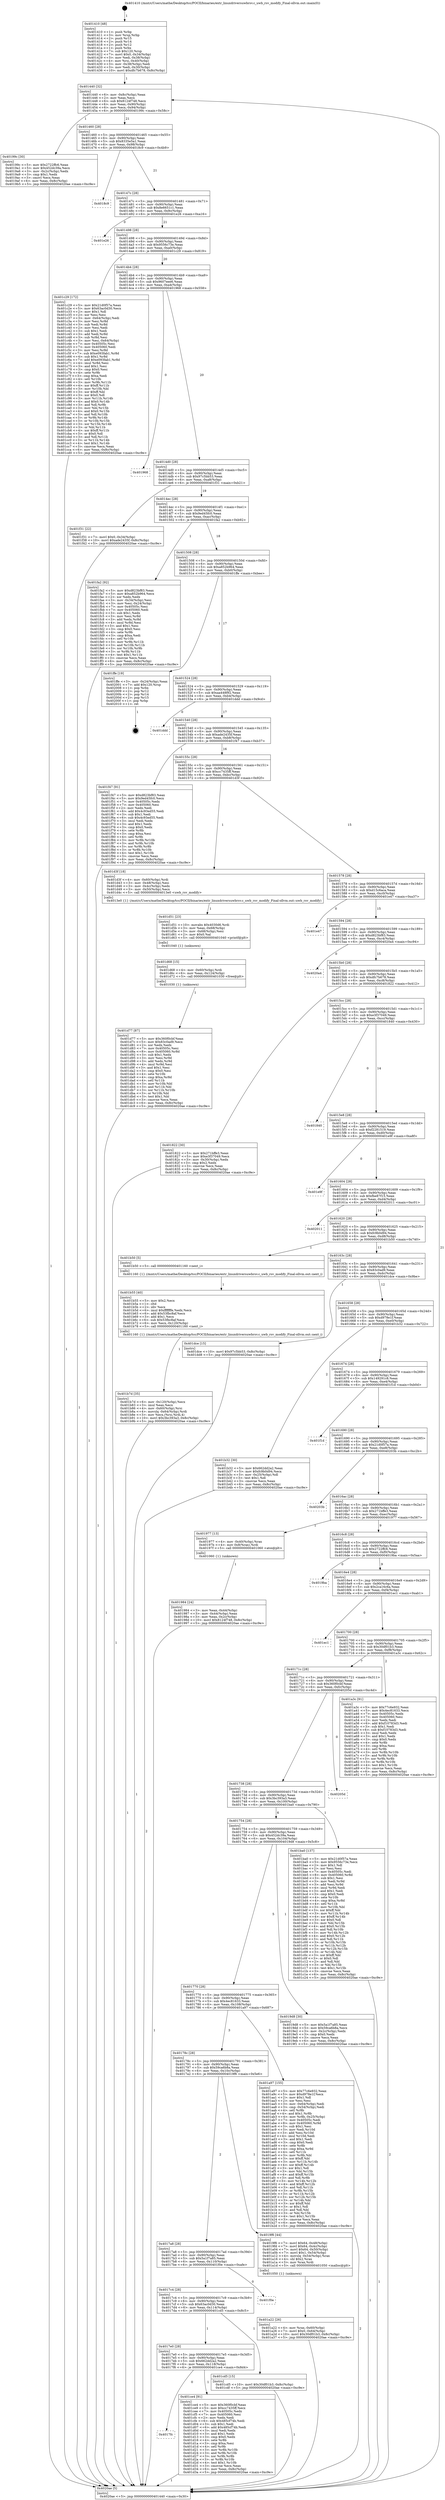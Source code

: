 digraph "0x401410" {
  label = "0x401410 (/mnt/c/Users/mathe/Desktop/tcc/POCII/binaries/extr_linuxdriversuwbrsv.c_uwb_rsv_modify_Final-ollvm.out::main(0))"
  labelloc = "t"
  node[shape=record]

  Entry [label="",width=0.3,height=0.3,shape=circle,fillcolor=black,style=filled]
  "0x401440" [label="{
     0x401440 [32]\l
     | [instrs]\l
     &nbsp;&nbsp;0x401440 \<+6\>: mov -0x8c(%rbp),%eax\l
     &nbsp;&nbsp;0x401446 \<+2\>: mov %eax,%ecx\l
     &nbsp;&nbsp;0x401448 \<+6\>: sub $0x8124f748,%ecx\l
     &nbsp;&nbsp;0x40144e \<+6\>: mov %eax,-0x90(%rbp)\l
     &nbsp;&nbsp;0x401454 \<+6\>: mov %ecx,-0x94(%rbp)\l
     &nbsp;&nbsp;0x40145a \<+6\>: je 000000000040199c \<main+0x58c\>\l
  }"]
  "0x40199c" [label="{
     0x40199c [30]\l
     | [instrs]\l
     &nbsp;&nbsp;0x40199c \<+5\>: mov $0x2722ffc6,%eax\l
     &nbsp;&nbsp;0x4019a1 \<+5\>: mov $0x452dc39a,%ecx\l
     &nbsp;&nbsp;0x4019a6 \<+3\>: mov -0x2c(%rbp),%edx\l
     &nbsp;&nbsp;0x4019a9 \<+3\>: cmp $0x1,%edx\l
     &nbsp;&nbsp;0x4019ac \<+3\>: cmovl %ecx,%eax\l
     &nbsp;&nbsp;0x4019af \<+6\>: mov %eax,-0x8c(%rbp)\l
     &nbsp;&nbsp;0x4019b5 \<+5\>: jmp 00000000004020ae \<main+0xc9e\>\l
  }"]
  "0x401460" [label="{
     0x401460 [28]\l
     | [instrs]\l
     &nbsp;&nbsp;0x401460 \<+5\>: jmp 0000000000401465 \<main+0x55\>\l
     &nbsp;&nbsp;0x401465 \<+6\>: mov -0x90(%rbp),%eax\l
     &nbsp;&nbsp;0x40146b \<+5\>: sub $0x8335e5a1,%eax\l
     &nbsp;&nbsp;0x401470 \<+6\>: mov %eax,-0x98(%rbp)\l
     &nbsp;&nbsp;0x401476 \<+6\>: je 00000000004018c9 \<main+0x4b9\>\l
  }"]
  Exit [label="",width=0.3,height=0.3,shape=circle,fillcolor=black,style=filled,peripheries=2]
  "0x4018c9" [label="{
     0x4018c9\l
  }", style=dashed]
  "0x40147c" [label="{
     0x40147c [28]\l
     | [instrs]\l
     &nbsp;&nbsp;0x40147c \<+5\>: jmp 0000000000401481 \<main+0x71\>\l
     &nbsp;&nbsp;0x401481 \<+6\>: mov -0x90(%rbp),%eax\l
     &nbsp;&nbsp;0x401487 \<+5\>: sub $0x8e6651c1,%eax\l
     &nbsp;&nbsp;0x40148c \<+6\>: mov %eax,-0x9c(%rbp)\l
     &nbsp;&nbsp;0x401492 \<+6\>: je 0000000000401e26 \<main+0xa16\>\l
  }"]
  "0x401d77" [label="{
     0x401d77 [87]\l
     | [instrs]\l
     &nbsp;&nbsp;0x401d77 \<+5\>: mov $0x360f0cbf,%eax\l
     &nbsp;&nbsp;0x401d7c \<+5\>: mov $0x83c0ad9,%ecx\l
     &nbsp;&nbsp;0x401d81 \<+2\>: xor %edx,%edx\l
     &nbsp;&nbsp;0x401d83 \<+7\>: mov 0x40505c,%esi\l
     &nbsp;&nbsp;0x401d8a \<+8\>: mov 0x405060,%r8d\l
     &nbsp;&nbsp;0x401d92 \<+3\>: sub $0x1,%edx\l
     &nbsp;&nbsp;0x401d95 \<+3\>: mov %esi,%r9d\l
     &nbsp;&nbsp;0x401d98 \<+3\>: add %edx,%r9d\l
     &nbsp;&nbsp;0x401d9b \<+4\>: imul %r9d,%esi\l
     &nbsp;&nbsp;0x401d9f \<+3\>: and $0x1,%esi\l
     &nbsp;&nbsp;0x401da2 \<+3\>: cmp $0x0,%esi\l
     &nbsp;&nbsp;0x401da5 \<+4\>: sete %r10b\l
     &nbsp;&nbsp;0x401da9 \<+4\>: cmp $0xa,%r8d\l
     &nbsp;&nbsp;0x401dad \<+4\>: setl %r11b\l
     &nbsp;&nbsp;0x401db1 \<+3\>: mov %r10b,%bl\l
     &nbsp;&nbsp;0x401db4 \<+3\>: and %r11b,%bl\l
     &nbsp;&nbsp;0x401db7 \<+3\>: xor %r11b,%r10b\l
     &nbsp;&nbsp;0x401dba \<+3\>: or %r10b,%bl\l
     &nbsp;&nbsp;0x401dbd \<+3\>: test $0x1,%bl\l
     &nbsp;&nbsp;0x401dc0 \<+3\>: cmovne %ecx,%eax\l
     &nbsp;&nbsp;0x401dc3 \<+6\>: mov %eax,-0x8c(%rbp)\l
     &nbsp;&nbsp;0x401dc9 \<+5\>: jmp 00000000004020ae \<main+0xc9e\>\l
  }"]
  "0x401e26" [label="{
     0x401e26\l
  }", style=dashed]
  "0x401498" [label="{
     0x401498 [28]\l
     | [instrs]\l
     &nbsp;&nbsp;0x401498 \<+5\>: jmp 000000000040149d \<main+0x8d\>\l
     &nbsp;&nbsp;0x40149d \<+6\>: mov -0x90(%rbp),%eax\l
     &nbsp;&nbsp;0x4014a3 \<+5\>: sub $0x9556c73e,%eax\l
     &nbsp;&nbsp;0x4014a8 \<+6\>: mov %eax,-0xa0(%rbp)\l
     &nbsp;&nbsp;0x4014ae \<+6\>: je 0000000000401c29 \<main+0x819\>\l
  }"]
  "0x401d68" [label="{
     0x401d68 [15]\l
     | [instrs]\l
     &nbsp;&nbsp;0x401d68 \<+4\>: mov -0x60(%rbp),%rdi\l
     &nbsp;&nbsp;0x401d6c \<+6\>: mov %eax,-0x124(%rbp)\l
     &nbsp;&nbsp;0x401d72 \<+5\>: call 0000000000401030 \<free@plt\>\l
     | [calls]\l
     &nbsp;&nbsp;0x401030 \{1\} (unknown)\l
  }"]
  "0x401c29" [label="{
     0x401c29 [172]\l
     | [instrs]\l
     &nbsp;&nbsp;0x401c29 \<+5\>: mov $0x21d0f57a,%eax\l
     &nbsp;&nbsp;0x401c2e \<+5\>: mov $0x63ac0d30,%ecx\l
     &nbsp;&nbsp;0x401c33 \<+2\>: mov $0x1,%dl\l
     &nbsp;&nbsp;0x401c35 \<+2\>: xor %esi,%esi\l
     &nbsp;&nbsp;0x401c37 \<+3\>: mov -0x64(%rbp),%edi\l
     &nbsp;&nbsp;0x401c3a \<+3\>: mov %esi,%r8d\l
     &nbsp;&nbsp;0x401c3d \<+3\>: sub %edi,%r8d\l
     &nbsp;&nbsp;0x401c40 \<+2\>: mov %esi,%edi\l
     &nbsp;&nbsp;0x401c42 \<+3\>: sub $0x1,%edi\l
     &nbsp;&nbsp;0x401c45 \<+3\>: add %edi,%r8d\l
     &nbsp;&nbsp;0x401c48 \<+3\>: sub %r8d,%esi\l
     &nbsp;&nbsp;0x401c4b \<+3\>: mov %esi,-0x64(%rbp)\l
     &nbsp;&nbsp;0x401c4e \<+7\>: mov 0x40505c,%esi\l
     &nbsp;&nbsp;0x401c55 \<+7\>: mov 0x405060,%edi\l
     &nbsp;&nbsp;0x401c5c \<+3\>: mov %esi,%r8d\l
     &nbsp;&nbsp;0x401c5f \<+7\>: sub $0xe093fab1,%r8d\l
     &nbsp;&nbsp;0x401c66 \<+4\>: sub $0x1,%r8d\l
     &nbsp;&nbsp;0x401c6a \<+7\>: add $0xe093fab1,%r8d\l
     &nbsp;&nbsp;0x401c71 \<+4\>: imul %r8d,%esi\l
     &nbsp;&nbsp;0x401c75 \<+3\>: and $0x1,%esi\l
     &nbsp;&nbsp;0x401c78 \<+3\>: cmp $0x0,%esi\l
     &nbsp;&nbsp;0x401c7b \<+4\>: sete %r9b\l
     &nbsp;&nbsp;0x401c7f \<+3\>: cmp $0xa,%edi\l
     &nbsp;&nbsp;0x401c82 \<+4\>: setl %r10b\l
     &nbsp;&nbsp;0x401c86 \<+3\>: mov %r9b,%r11b\l
     &nbsp;&nbsp;0x401c89 \<+4\>: xor $0xff,%r11b\l
     &nbsp;&nbsp;0x401c8d \<+3\>: mov %r10b,%bl\l
     &nbsp;&nbsp;0x401c90 \<+3\>: xor $0xff,%bl\l
     &nbsp;&nbsp;0x401c93 \<+3\>: xor $0x0,%dl\l
     &nbsp;&nbsp;0x401c96 \<+3\>: mov %r11b,%r14b\l
     &nbsp;&nbsp;0x401c99 \<+4\>: and $0x0,%r14b\l
     &nbsp;&nbsp;0x401c9d \<+3\>: and %dl,%r9b\l
     &nbsp;&nbsp;0x401ca0 \<+3\>: mov %bl,%r15b\l
     &nbsp;&nbsp;0x401ca3 \<+4\>: and $0x0,%r15b\l
     &nbsp;&nbsp;0x401ca7 \<+3\>: and %dl,%r10b\l
     &nbsp;&nbsp;0x401caa \<+3\>: or %r9b,%r14b\l
     &nbsp;&nbsp;0x401cad \<+3\>: or %r10b,%r15b\l
     &nbsp;&nbsp;0x401cb0 \<+3\>: xor %r15b,%r14b\l
     &nbsp;&nbsp;0x401cb3 \<+3\>: or %bl,%r11b\l
     &nbsp;&nbsp;0x401cb6 \<+4\>: xor $0xff,%r11b\l
     &nbsp;&nbsp;0x401cba \<+3\>: or $0x0,%dl\l
     &nbsp;&nbsp;0x401cbd \<+3\>: and %dl,%r11b\l
     &nbsp;&nbsp;0x401cc0 \<+3\>: or %r11b,%r14b\l
     &nbsp;&nbsp;0x401cc3 \<+4\>: test $0x1,%r14b\l
     &nbsp;&nbsp;0x401cc7 \<+3\>: cmovne %ecx,%eax\l
     &nbsp;&nbsp;0x401cca \<+6\>: mov %eax,-0x8c(%rbp)\l
     &nbsp;&nbsp;0x401cd0 \<+5\>: jmp 00000000004020ae \<main+0xc9e\>\l
  }"]
  "0x4014b4" [label="{
     0x4014b4 [28]\l
     | [instrs]\l
     &nbsp;&nbsp;0x4014b4 \<+5\>: jmp 00000000004014b9 \<main+0xa9\>\l
     &nbsp;&nbsp;0x4014b9 \<+6\>: mov -0x90(%rbp),%eax\l
     &nbsp;&nbsp;0x4014bf \<+5\>: sub $0x9607eee6,%eax\l
     &nbsp;&nbsp;0x4014c4 \<+6\>: mov %eax,-0xa4(%rbp)\l
     &nbsp;&nbsp;0x4014ca \<+6\>: je 0000000000401968 \<main+0x558\>\l
  }"]
  "0x401d51" [label="{
     0x401d51 [23]\l
     | [instrs]\l
     &nbsp;&nbsp;0x401d51 \<+10\>: movabs $0x4030d6,%rdi\l
     &nbsp;&nbsp;0x401d5b \<+3\>: mov %eax,-0x68(%rbp)\l
     &nbsp;&nbsp;0x401d5e \<+3\>: mov -0x68(%rbp),%esi\l
     &nbsp;&nbsp;0x401d61 \<+2\>: mov $0x0,%al\l
     &nbsp;&nbsp;0x401d63 \<+5\>: call 0000000000401040 \<printf@plt\>\l
     | [calls]\l
     &nbsp;&nbsp;0x401040 \{1\} (unknown)\l
  }"]
  "0x401968" [label="{
     0x401968\l
  }", style=dashed]
  "0x4014d0" [label="{
     0x4014d0 [28]\l
     | [instrs]\l
     &nbsp;&nbsp;0x4014d0 \<+5\>: jmp 00000000004014d5 \<main+0xc5\>\l
     &nbsp;&nbsp;0x4014d5 \<+6\>: mov -0x90(%rbp),%eax\l
     &nbsp;&nbsp;0x4014db \<+5\>: sub $0x97c5bb53,%eax\l
     &nbsp;&nbsp;0x4014e0 \<+6\>: mov %eax,-0xa8(%rbp)\l
     &nbsp;&nbsp;0x4014e6 \<+6\>: je 0000000000401f31 \<main+0xb21\>\l
  }"]
  "0x4017fc" [label="{
     0x4017fc\l
  }", style=dashed]
  "0x401f31" [label="{
     0x401f31 [22]\l
     | [instrs]\l
     &nbsp;&nbsp;0x401f31 \<+7\>: movl $0x0,-0x34(%rbp)\l
     &nbsp;&nbsp;0x401f38 \<+10\>: movl $0xade2435f,-0x8c(%rbp)\l
     &nbsp;&nbsp;0x401f42 \<+5\>: jmp 00000000004020ae \<main+0xc9e\>\l
  }"]
  "0x4014ec" [label="{
     0x4014ec [28]\l
     | [instrs]\l
     &nbsp;&nbsp;0x4014ec \<+5\>: jmp 00000000004014f1 \<main+0xe1\>\l
     &nbsp;&nbsp;0x4014f1 \<+6\>: mov -0x90(%rbp),%eax\l
     &nbsp;&nbsp;0x4014f7 \<+5\>: sub $0x9ed45fc0,%eax\l
     &nbsp;&nbsp;0x4014fc \<+6\>: mov %eax,-0xac(%rbp)\l
     &nbsp;&nbsp;0x401502 \<+6\>: je 0000000000401fa2 \<main+0xb92\>\l
  }"]
  "0x401ce4" [label="{
     0x401ce4 [91]\l
     | [instrs]\l
     &nbsp;&nbsp;0x401ce4 \<+5\>: mov $0x360f0cbf,%eax\l
     &nbsp;&nbsp;0x401ce9 \<+5\>: mov $0xcc7435ff,%ecx\l
     &nbsp;&nbsp;0x401cee \<+7\>: mov 0x40505c,%edx\l
     &nbsp;&nbsp;0x401cf5 \<+7\>: mov 0x405060,%esi\l
     &nbsp;&nbsp;0x401cfc \<+2\>: mov %edx,%edi\l
     &nbsp;&nbsp;0x401cfe \<+6\>: sub $0x485cf74b,%edi\l
     &nbsp;&nbsp;0x401d04 \<+3\>: sub $0x1,%edi\l
     &nbsp;&nbsp;0x401d07 \<+6\>: add $0x485cf74b,%edi\l
     &nbsp;&nbsp;0x401d0d \<+3\>: imul %edi,%edx\l
     &nbsp;&nbsp;0x401d10 \<+3\>: and $0x1,%edx\l
     &nbsp;&nbsp;0x401d13 \<+3\>: cmp $0x0,%edx\l
     &nbsp;&nbsp;0x401d16 \<+4\>: sete %r8b\l
     &nbsp;&nbsp;0x401d1a \<+3\>: cmp $0xa,%esi\l
     &nbsp;&nbsp;0x401d1d \<+4\>: setl %r9b\l
     &nbsp;&nbsp;0x401d21 \<+3\>: mov %r8b,%r10b\l
     &nbsp;&nbsp;0x401d24 \<+3\>: and %r9b,%r10b\l
     &nbsp;&nbsp;0x401d27 \<+3\>: xor %r9b,%r8b\l
     &nbsp;&nbsp;0x401d2a \<+3\>: or %r8b,%r10b\l
     &nbsp;&nbsp;0x401d2d \<+4\>: test $0x1,%r10b\l
     &nbsp;&nbsp;0x401d31 \<+3\>: cmovne %ecx,%eax\l
     &nbsp;&nbsp;0x401d34 \<+6\>: mov %eax,-0x8c(%rbp)\l
     &nbsp;&nbsp;0x401d3a \<+5\>: jmp 00000000004020ae \<main+0xc9e\>\l
  }"]
  "0x401fa2" [label="{
     0x401fa2 [92]\l
     | [instrs]\l
     &nbsp;&nbsp;0x401fa2 \<+5\>: mov $0xd823bf83,%eax\l
     &nbsp;&nbsp;0x401fa7 \<+5\>: mov $0xa852b964,%ecx\l
     &nbsp;&nbsp;0x401fac \<+2\>: xor %edx,%edx\l
     &nbsp;&nbsp;0x401fae \<+3\>: mov -0x34(%rbp),%esi\l
     &nbsp;&nbsp;0x401fb1 \<+3\>: mov %esi,-0x24(%rbp)\l
     &nbsp;&nbsp;0x401fb4 \<+7\>: mov 0x40505c,%esi\l
     &nbsp;&nbsp;0x401fbb \<+7\>: mov 0x405060,%edi\l
     &nbsp;&nbsp;0x401fc2 \<+3\>: sub $0x1,%edx\l
     &nbsp;&nbsp;0x401fc5 \<+3\>: mov %esi,%r8d\l
     &nbsp;&nbsp;0x401fc8 \<+3\>: add %edx,%r8d\l
     &nbsp;&nbsp;0x401fcb \<+4\>: imul %r8d,%esi\l
     &nbsp;&nbsp;0x401fcf \<+3\>: and $0x1,%esi\l
     &nbsp;&nbsp;0x401fd2 \<+3\>: cmp $0x0,%esi\l
     &nbsp;&nbsp;0x401fd5 \<+4\>: sete %r9b\l
     &nbsp;&nbsp;0x401fd9 \<+3\>: cmp $0xa,%edi\l
     &nbsp;&nbsp;0x401fdc \<+4\>: setl %r10b\l
     &nbsp;&nbsp;0x401fe0 \<+3\>: mov %r9b,%r11b\l
     &nbsp;&nbsp;0x401fe3 \<+3\>: and %r10b,%r11b\l
     &nbsp;&nbsp;0x401fe6 \<+3\>: xor %r10b,%r9b\l
     &nbsp;&nbsp;0x401fe9 \<+3\>: or %r9b,%r11b\l
     &nbsp;&nbsp;0x401fec \<+4\>: test $0x1,%r11b\l
     &nbsp;&nbsp;0x401ff0 \<+3\>: cmovne %ecx,%eax\l
     &nbsp;&nbsp;0x401ff3 \<+6\>: mov %eax,-0x8c(%rbp)\l
     &nbsp;&nbsp;0x401ff9 \<+5\>: jmp 00000000004020ae \<main+0xc9e\>\l
  }"]
  "0x401508" [label="{
     0x401508 [28]\l
     | [instrs]\l
     &nbsp;&nbsp;0x401508 \<+5\>: jmp 000000000040150d \<main+0xfd\>\l
     &nbsp;&nbsp;0x40150d \<+6\>: mov -0x90(%rbp),%eax\l
     &nbsp;&nbsp;0x401513 \<+5\>: sub $0xa852b964,%eax\l
     &nbsp;&nbsp;0x401518 \<+6\>: mov %eax,-0xb0(%rbp)\l
     &nbsp;&nbsp;0x40151e \<+6\>: je 0000000000401ffe \<main+0xbee\>\l
  }"]
  "0x4017e0" [label="{
     0x4017e0 [28]\l
     | [instrs]\l
     &nbsp;&nbsp;0x4017e0 \<+5\>: jmp 00000000004017e5 \<main+0x3d5\>\l
     &nbsp;&nbsp;0x4017e5 \<+6\>: mov -0x90(%rbp),%eax\l
     &nbsp;&nbsp;0x4017eb \<+5\>: sub $0x662dd2a2,%eax\l
     &nbsp;&nbsp;0x4017f0 \<+6\>: mov %eax,-0x118(%rbp)\l
     &nbsp;&nbsp;0x4017f6 \<+6\>: je 0000000000401ce4 \<main+0x8d4\>\l
  }"]
  "0x401ffe" [label="{
     0x401ffe [19]\l
     | [instrs]\l
     &nbsp;&nbsp;0x401ffe \<+3\>: mov -0x24(%rbp),%eax\l
     &nbsp;&nbsp;0x402001 \<+7\>: add $0x120,%rsp\l
     &nbsp;&nbsp;0x402008 \<+1\>: pop %rbx\l
     &nbsp;&nbsp;0x402009 \<+2\>: pop %r12\l
     &nbsp;&nbsp;0x40200b \<+2\>: pop %r14\l
     &nbsp;&nbsp;0x40200d \<+2\>: pop %r15\l
     &nbsp;&nbsp;0x40200f \<+1\>: pop %rbp\l
     &nbsp;&nbsp;0x402010 \<+1\>: ret\l
  }"]
  "0x401524" [label="{
     0x401524 [28]\l
     | [instrs]\l
     &nbsp;&nbsp;0x401524 \<+5\>: jmp 0000000000401529 \<main+0x119\>\l
     &nbsp;&nbsp;0x401529 \<+6\>: mov -0x90(%rbp),%eax\l
     &nbsp;&nbsp;0x40152f \<+5\>: sub $0xaa448f92,%eax\l
     &nbsp;&nbsp;0x401534 \<+6\>: mov %eax,-0xb4(%rbp)\l
     &nbsp;&nbsp;0x40153a \<+6\>: je 0000000000401ddd \<main+0x9cd\>\l
  }"]
  "0x401cd5" [label="{
     0x401cd5 [15]\l
     | [instrs]\l
     &nbsp;&nbsp;0x401cd5 \<+10\>: movl $0x30df01b3,-0x8c(%rbp)\l
     &nbsp;&nbsp;0x401cdf \<+5\>: jmp 00000000004020ae \<main+0xc9e\>\l
  }"]
  "0x401ddd" [label="{
     0x401ddd\l
  }", style=dashed]
  "0x401540" [label="{
     0x401540 [28]\l
     | [instrs]\l
     &nbsp;&nbsp;0x401540 \<+5\>: jmp 0000000000401545 \<main+0x135\>\l
     &nbsp;&nbsp;0x401545 \<+6\>: mov -0x90(%rbp),%eax\l
     &nbsp;&nbsp;0x40154b \<+5\>: sub $0xade2435f,%eax\l
     &nbsp;&nbsp;0x401550 \<+6\>: mov %eax,-0xb8(%rbp)\l
     &nbsp;&nbsp;0x401556 \<+6\>: je 0000000000401f47 \<main+0xb37\>\l
  }"]
  "0x4017c4" [label="{
     0x4017c4 [28]\l
     | [instrs]\l
     &nbsp;&nbsp;0x4017c4 \<+5\>: jmp 00000000004017c9 \<main+0x3b9\>\l
     &nbsp;&nbsp;0x4017c9 \<+6\>: mov -0x90(%rbp),%eax\l
     &nbsp;&nbsp;0x4017cf \<+5\>: sub $0x63ac0d30,%eax\l
     &nbsp;&nbsp;0x4017d4 \<+6\>: mov %eax,-0x114(%rbp)\l
     &nbsp;&nbsp;0x4017da \<+6\>: je 0000000000401cd5 \<main+0x8c5\>\l
  }"]
  "0x401f47" [label="{
     0x401f47 [91]\l
     | [instrs]\l
     &nbsp;&nbsp;0x401f47 \<+5\>: mov $0xd823bf83,%eax\l
     &nbsp;&nbsp;0x401f4c \<+5\>: mov $0x9ed45fc0,%ecx\l
     &nbsp;&nbsp;0x401f51 \<+7\>: mov 0x40505c,%edx\l
     &nbsp;&nbsp;0x401f58 \<+7\>: mov 0x405060,%esi\l
     &nbsp;&nbsp;0x401f5f \<+2\>: mov %edx,%edi\l
     &nbsp;&nbsp;0x401f61 \<+6\>: add $0x4c93ed55,%edi\l
     &nbsp;&nbsp;0x401f67 \<+3\>: sub $0x1,%edi\l
     &nbsp;&nbsp;0x401f6a \<+6\>: sub $0x4c93ed55,%edi\l
     &nbsp;&nbsp;0x401f70 \<+3\>: imul %edi,%edx\l
     &nbsp;&nbsp;0x401f73 \<+3\>: and $0x1,%edx\l
     &nbsp;&nbsp;0x401f76 \<+3\>: cmp $0x0,%edx\l
     &nbsp;&nbsp;0x401f79 \<+4\>: sete %r8b\l
     &nbsp;&nbsp;0x401f7d \<+3\>: cmp $0xa,%esi\l
     &nbsp;&nbsp;0x401f80 \<+4\>: setl %r9b\l
     &nbsp;&nbsp;0x401f84 \<+3\>: mov %r8b,%r10b\l
     &nbsp;&nbsp;0x401f87 \<+3\>: and %r9b,%r10b\l
     &nbsp;&nbsp;0x401f8a \<+3\>: xor %r9b,%r8b\l
     &nbsp;&nbsp;0x401f8d \<+3\>: or %r8b,%r10b\l
     &nbsp;&nbsp;0x401f90 \<+4\>: test $0x1,%r10b\l
     &nbsp;&nbsp;0x401f94 \<+3\>: cmovne %ecx,%eax\l
     &nbsp;&nbsp;0x401f97 \<+6\>: mov %eax,-0x8c(%rbp)\l
     &nbsp;&nbsp;0x401f9d \<+5\>: jmp 00000000004020ae \<main+0xc9e\>\l
  }"]
  "0x40155c" [label="{
     0x40155c [28]\l
     | [instrs]\l
     &nbsp;&nbsp;0x40155c \<+5\>: jmp 0000000000401561 \<main+0x151\>\l
     &nbsp;&nbsp;0x401561 \<+6\>: mov -0x90(%rbp),%eax\l
     &nbsp;&nbsp;0x401567 \<+5\>: sub $0xcc7435ff,%eax\l
     &nbsp;&nbsp;0x40156c \<+6\>: mov %eax,-0xbc(%rbp)\l
     &nbsp;&nbsp;0x401572 \<+6\>: je 0000000000401d3f \<main+0x92f\>\l
  }"]
  "0x401f0e" [label="{
     0x401f0e\l
  }", style=dashed]
  "0x401d3f" [label="{
     0x401d3f [18]\l
     | [instrs]\l
     &nbsp;&nbsp;0x401d3f \<+4\>: mov -0x60(%rbp),%rdi\l
     &nbsp;&nbsp;0x401d43 \<+3\>: mov -0x48(%rbp),%esi\l
     &nbsp;&nbsp;0x401d46 \<+3\>: mov -0x4c(%rbp),%edx\l
     &nbsp;&nbsp;0x401d49 \<+3\>: mov -0x50(%rbp),%ecx\l
     &nbsp;&nbsp;0x401d4c \<+5\>: call 00000000004013e0 \<uwb_rsv_modify\>\l
     | [calls]\l
     &nbsp;&nbsp;0x4013e0 \{1\} (/mnt/c/Users/mathe/Desktop/tcc/POCII/binaries/extr_linuxdriversuwbrsv.c_uwb_rsv_modify_Final-ollvm.out::uwb_rsv_modify)\l
  }"]
  "0x401578" [label="{
     0x401578 [28]\l
     | [instrs]\l
     &nbsp;&nbsp;0x401578 \<+5\>: jmp 000000000040157d \<main+0x16d\>\l
     &nbsp;&nbsp;0x40157d \<+6\>: mov -0x90(%rbp),%eax\l
     &nbsp;&nbsp;0x401583 \<+5\>: sub $0xd15c6aca,%eax\l
     &nbsp;&nbsp;0x401588 \<+6\>: mov %eax,-0xc0(%rbp)\l
     &nbsp;&nbsp;0x40158e \<+6\>: je 0000000000401e47 \<main+0xa37\>\l
  }"]
  "0x401b7d" [label="{
     0x401b7d [35]\l
     | [instrs]\l
     &nbsp;&nbsp;0x401b7d \<+6\>: mov -0x120(%rbp),%ecx\l
     &nbsp;&nbsp;0x401b83 \<+3\>: imul %eax,%ecx\l
     &nbsp;&nbsp;0x401b86 \<+4\>: mov -0x60(%rbp),%rsi\l
     &nbsp;&nbsp;0x401b8a \<+4\>: movslq -0x64(%rbp),%rdi\l
     &nbsp;&nbsp;0x401b8e \<+3\>: mov %ecx,(%rsi,%rdi,4)\l
     &nbsp;&nbsp;0x401b91 \<+10\>: movl $0x3bc393a3,-0x8c(%rbp)\l
     &nbsp;&nbsp;0x401b9b \<+5\>: jmp 00000000004020ae \<main+0xc9e\>\l
  }"]
  "0x401e47" [label="{
     0x401e47\l
  }", style=dashed]
  "0x401594" [label="{
     0x401594 [28]\l
     | [instrs]\l
     &nbsp;&nbsp;0x401594 \<+5\>: jmp 0000000000401599 \<main+0x189\>\l
     &nbsp;&nbsp;0x401599 \<+6\>: mov -0x90(%rbp),%eax\l
     &nbsp;&nbsp;0x40159f \<+5\>: sub $0xd823bf83,%eax\l
     &nbsp;&nbsp;0x4015a4 \<+6\>: mov %eax,-0xc4(%rbp)\l
     &nbsp;&nbsp;0x4015aa \<+6\>: je 00000000004020a4 \<main+0xc94\>\l
  }"]
  "0x401b55" [label="{
     0x401b55 [40]\l
     | [instrs]\l
     &nbsp;&nbsp;0x401b55 \<+5\>: mov $0x2,%ecx\l
     &nbsp;&nbsp;0x401b5a \<+1\>: cltd\l
     &nbsp;&nbsp;0x401b5b \<+2\>: idiv %ecx\l
     &nbsp;&nbsp;0x401b5d \<+6\>: imul $0xfffffffe,%edx,%ecx\l
     &nbsp;&nbsp;0x401b63 \<+6\>: add $0x53fbc8af,%ecx\l
     &nbsp;&nbsp;0x401b69 \<+3\>: add $0x1,%ecx\l
     &nbsp;&nbsp;0x401b6c \<+6\>: sub $0x53fbc8af,%ecx\l
     &nbsp;&nbsp;0x401b72 \<+6\>: mov %ecx,-0x120(%rbp)\l
     &nbsp;&nbsp;0x401b78 \<+5\>: call 0000000000401160 \<next_i\>\l
     | [calls]\l
     &nbsp;&nbsp;0x401160 \{1\} (/mnt/c/Users/mathe/Desktop/tcc/POCII/binaries/extr_linuxdriversuwbrsv.c_uwb_rsv_modify_Final-ollvm.out::next_i)\l
  }"]
  "0x4020a4" [label="{
     0x4020a4\l
  }", style=dashed]
  "0x4015b0" [label="{
     0x4015b0 [28]\l
     | [instrs]\l
     &nbsp;&nbsp;0x4015b0 \<+5\>: jmp 00000000004015b5 \<main+0x1a5\>\l
     &nbsp;&nbsp;0x4015b5 \<+6\>: mov -0x90(%rbp),%eax\l
     &nbsp;&nbsp;0x4015bb \<+5\>: sub $0xdfc7b678,%eax\l
     &nbsp;&nbsp;0x4015c0 \<+6\>: mov %eax,-0xc8(%rbp)\l
     &nbsp;&nbsp;0x4015c6 \<+6\>: je 0000000000401822 \<main+0x412\>\l
  }"]
  "0x401a22" [label="{
     0x401a22 [26]\l
     | [instrs]\l
     &nbsp;&nbsp;0x401a22 \<+4\>: mov %rax,-0x60(%rbp)\l
     &nbsp;&nbsp;0x401a26 \<+7\>: movl $0x0,-0x64(%rbp)\l
     &nbsp;&nbsp;0x401a2d \<+10\>: movl $0x30df01b3,-0x8c(%rbp)\l
     &nbsp;&nbsp;0x401a37 \<+5\>: jmp 00000000004020ae \<main+0xc9e\>\l
  }"]
  "0x401822" [label="{
     0x401822 [30]\l
     | [instrs]\l
     &nbsp;&nbsp;0x401822 \<+5\>: mov $0x271bffe3,%eax\l
     &nbsp;&nbsp;0x401827 \<+5\>: mov $0xe3f37049,%ecx\l
     &nbsp;&nbsp;0x40182c \<+3\>: mov -0x30(%rbp),%edx\l
     &nbsp;&nbsp;0x40182f \<+3\>: cmp $0x2,%edx\l
     &nbsp;&nbsp;0x401832 \<+3\>: cmovne %ecx,%eax\l
     &nbsp;&nbsp;0x401835 \<+6\>: mov %eax,-0x8c(%rbp)\l
     &nbsp;&nbsp;0x40183b \<+5\>: jmp 00000000004020ae \<main+0xc9e\>\l
  }"]
  "0x4015cc" [label="{
     0x4015cc [28]\l
     | [instrs]\l
     &nbsp;&nbsp;0x4015cc \<+5\>: jmp 00000000004015d1 \<main+0x1c1\>\l
     &nbsp;&nbsp;0x4015d1 \<+6\>: mov -0x90(%rbp),%eax\l
     &nbsp;&nbsp;0x4015d7 \<+5\>: sub $0xe3f37049,%eax\l
     &nbsp;&nbsp;0x4015dc \<+6\>: mov %eax,-0xcc(%rbp)\l
     &nbsp;&nbsp;0x4015e2 \<+6\>: je 0000000000401840 \<main+0x430\>\l
  }"]
  "0x4020ae" [label="{
     0x4020ae [5]\l
     | [instrs]\l
     &nbsp;&nbsp;0x4020ae \<+5\>: jmp 0000000000401440 \<main+0x30\>\l
  }"]
  "0x401410" [label="{
     0x401410 [48]\l
     | [instrs]\l
     &nbsp;&nbsp;0x401410 \<+1\>: push %rbp\l
     &nbsp;&nbsp;0x401411 \<+3\>: mov %rsp,%rbp\l
     &nbsp;&nbsp;0x401414 \<+2\>: push %r15\l
     &nbsp;&nbsp;0x401416 \<+2\>: push %r14\l
     &nbsp;&nbsp;0x401418 \<+2\>: push %r12\l
     &nbsp;&nbsp;0x40141a \<+1\>: push %rbx\l
     &nbsp;&nbsp;0x40141b \<+7\>: sub $0x120,%rsp\l
     &nbsp;&nbsp;0x401422 \<+7\>: movl $0x0,-0x34(%rbp)\l
     &nbsp;&nbsp;0x401429 \<+3\>: mov %edi,-0x38(%rbp)\l
     &nbsp;&nbsp;0x40142c \<+4\>: mov %rsi,-0x40(%rbp)\l
     &nbsp;&nbsp;0x401430 \<+3\>: mov -0x38(%rbp),%edi\l
     &nbsp;&nbsp;0x401433 \<+3\>: mov %edi,-0x30(%rbp)\l
     &nbsp;&nbsp;0x401436 \<+10\>: movl $0xdfc7b678,-0x8c(%rbp)\l
  }"]
  "0x4017a8" [label="{
     0x4017a8 [28]\l
     | [instrs]\l
     &nbsp;&nbsp;0x4017a8 \<+5\>: jmp 00000000004017ad \<main+0x39d\>\l
     &nbsp;&nbsp;0x4017ad \<+6\>: mov -0x90(%rbp),%eax\l
     &nbsp;&nbsp;0x4017b3 \<+5\>: sub $0x5a1f7a85,%eax\l
     &nbsp;&nbsp;0x4017b8 \<+6\>: mov %eax,-0x110(%rbp)\l
     &nbsp;&nbsp;0x4017be \<+6\>: je 0000000000401f0e \<main+0xafe\>\l
  }"]
  "0x401840" [label="{
     0x401840\l
  }", style=dashed]
  "0x4015e8" [label="{
     0x4015e8 [28]\l
     | [instrs]\l
     &nbsp;&nbsp;0x4015e8 \<+5\>: jmp 00000000004015ed \<main+0x1dd\>\l
     &nbsp;&nbsp;0x4015ed \<+6\>: mov -0x90(%rbp),%eax\l
     &nbsp;&nbsp;0x4015f3 \<+5\>: sub $0xf2281519,%eax\l
     &nbsp;&nbsp;0x4015f8 \<+6\>: mov %eax,-0xd0(%rbp)\l
     &nbsp;&nbsp;0x4015fe \<+6\>: je 0000000000401e9f \<main+0xa8f\>\l
  }"]
  "0x4019f6" [label="{
     0x4019f6 [44]\l
     | [instrs]\l
     &nbsp;&nbsp;0x4019f6 \<+7\>: movl $0x64,-0x48(%rbp)\l
     &nbsp;&nbsp;0x4019fd \<+7\>: movl $0x64,-0x4c(%rbp)\l
     &nbsp;&nbsp;0x401a04 \<+7\>: movl $0x64,-0x50(%rbp)\l
     &nbsp;&nbsp;0x401a0b \<+7\>: movl $0x1,-0x54(%rbp)\l
     &nbsp;&nbsp;0x401a12 \<+4\>: movslq -0x54(%rbp),%rax\l
     &nbsp;&nbsp;0x401a16 \<+4\>: shl $0x2,%rax\l
     &nbsp;&nbsp;0x401a1a \<+3\>: mov %rax,%rdi\l
     &nbsp;&nbsp;0x401a1d \<+5\>: call 0000000000401050 \<malloc@plt\>\l
     | [calls]\l
     &nbsp;&nbsp;0x401050 \{1\} (unknown)\l
  }"]
  "0x401e9f" [label="{
     0x401e9f\l
  }", style=dashed]
  "0x401604" [label="{
     0x401604 [28]\l
     | [instrs]\l
     &nbsp;&nbsp;0x401604 \<+5\>: jmp 0000000000401609 \<main+0x1f9\>\l
     &nbsp;&nbsp;0x401609 \<+6\>: mov -0x90(%rbp),%eax\l
     &nbsp;&nbsp;0x40160f \<+5\>: sub $0xfbe87f15,%eax\l
     &nbsp;&nbsp;0x401614 \<+6\>: mov %eax,-0xd4(%rbp)\l
     &nbsp;&nbsp;0x40161a \<+6\>: je 0000000000402011 \<main+0xc01\>\l
  }"]
  "0x40178c" [label="{
     0x40178c [28]\l
     | [instrs]\l
     &nbsp;&nbsp;0x40178c \<+5\>: jmp 0000000000401791 \<main+0x381\>\l
     &nbsp;&nbsp;0x401791 \<+6\>: mov -0x90(%rbp),%eax\l
     &nbsp;&nbsp;0x401797 \<+5\>: sub $0x59ca6b8a,%eax\l
     &nbsp;&nbsp;0x40179c \<+6\>: mov %eax,-0x10c(%rbp)\l
     &nbsp;&nbsp;0x4017a2 \<+6\>: je 00000000004019f6 \<main+0x5e6\>\l
  }"]
  "0x402011" [label="{
     0x402011\l
  }", style=dashed]
  "0x401620" [label="{
     0x401620 [28]\l
     | [instrs]\l
     &nbsp;&nbsp;0x401620 \<+5\>: jmp 0000000000401625 \<main+0x215\>\l
     &nbsp;&nbsp;0x401625 \<+6\>: mov -0x90(%rbp),%eax\l
     &nbsp;&nbsp;0x40162b \<+5\>: sub $0xfc9b0d94,%eax\l
     &nbsp;&nbsp;0x401630 \<+6\>: mov %eax,-0xd8(%rbp)\l
     &nbsp;&nbsp;0x401636 \<+6\>: je 0000000000401b50 \<main+0x740\>\l
  }"]
  "0x401a97" [label="{
     0x401a97 [155]\l
     | [instrs]\l
     &nbsp;&nbsp;0x401a97 \<+5\>: mov $0x77c6e932,%eax\l
     &nbsp;&nbsp;0x401a9c \<+5\>: mov $0xd978e1f,%ecx\l
     &nbsp;&nbsp;0x401aa1 \<+2\>: mov $0x1,%dl\l
     &nbsp;&nbsp;0x401aa3 \<+2\>: xor %esi,%esi\l
     &nbsp;&nbsp;0x401aa5 \<+3\>: mov -0x64(%rbp),%edi\l
     &nbsp;&nbsp;0x401aa8 \<+3\>: cmp -0x54(%rbp),%edi\l
     &nbsp;&nbsp;0x401aab \<+4\>: setl %r8b\l
     &nbsp;&nbsp;0x401aaf \<+4\>: and $0x1,%r8b\l
     &nbsp;&nbsp;0x401ab3 \<+4\>: mov %r8b,-0x25(%rbp)\l
     &nbsp;&nbsp;0x401ab7 \<+7\>: mov 0x40505c,%edi\l
     &nbsp;&nbsp;0x401abe \<+8\>: mov 0x405060,%r9d\l
     &nbsp;&nbsp;0x401ac6 \<+3\>: sub $0x1,%esi\l
     &nbsp;&nbsp;0x401ac9 \<+3\>: mov %edi,%r10d\l
     &nbsp;&nbsp;0x401acc \<+3\>: add %esi,%r10d\l
     &nbsp;&nbsp;0x401acf \<+4\>: imul %r10d,%edi\l
     &nbsp;&nbsp;0x401ad3 \<+3\>: and $0x1,%edi\l
     &nbsp;&nbsp;0x401ad6 \<+3\>: cmp $0x0,%edi\l
     &nbsp;&nbsp;0x401ad9 \<+4\>: sete %r8b\l
     &nbsp;&nbsp;0x401add \<+4\>: cmp $0xa,%r9d\l
     &nbsp;&nbsp;0x401ae1 \<+4\>: setl %r11b\l
     &nbsp;&nbsp;0x401ae5 \<+3\>: mov %r8b,%bl\l
     &nbsp;&nbsp;0x401ae8 \<+3\>: xor $0xff,%bl\l
     &nbsp;&nbsp;0x401aeb \<+3\>: mov %r11b,%r14b\l
     &nbsp;&nbsp;0x401aee \<+4\>: xor $0xff,%r14b\l
     &nbsp;&nbsp;0x401af2 \<+3\>: xor $0x1,%dl\l
     &nbsp;&nbsp;0x401af5 \<+3\>: mov %bl,%r15b\l
     &nbsp;&nbsp;0x401af8 \<+4\>: and $0xff,%r15b\l
     &nbsp;&nbsp;0x401afc \<+3\>: and %dl,%r8b\l
     &nbsp;&nbsp;0x401aff \<+3\>: mov %r14b,%r12b\l
     &nbsp;&nbsp;0x401b02 \<+4\>: and $0xff,%r12b\l
     &nbsp;&nbsp;0x401b06 \<+3\>: and %dl,%r11b\l
     &nbsp;&nbsp;0x401b09 \<+3\>: or %r8b,%r15b\l
     &nbsp;&nbsp;0x401b0c \<+3\>: or %r11b,%r12b\l
     &nbsp;&nbsp;0x401b0f \<+3\>: xor %r12b,%r15b\l
     &nbsp;&nbsp;0x401b12 \<+3\>: or %r14b,%bl\l
     &nbsp;&nbsp;0x401b15 \<+3\>: xor $0xff,%bl\l
     &nbsp;&nbsp;0x401b18 \<+3\>: or $0x1,%dl\l
     &nbsp;&nbsp;0x401b1b \<+2\>: and %dl,%bl\l
     &nbsp;&nbsp;0x401b1d \<+3\>: or %bl,%r15b\l
     &nbsp;&nbsp;0x401b20 \<+4\>: test $0x1,%r15b\l
     &nbsp;&nbsp;0x401b24 \<+3\>: cmovne %ecx,%eax\l
     &nbsp;&nbsp;0x401b27 \<+6\>: mov %eax,-0x8c(%rbp)\l
     &nbsp;&nbsp;0x401b2d \<+5\>: jmp 00000000004020ae \<main+0xc9e\>\l
  }"]
  "0x401b50" [label="{
     0x401b50 [5]\l
     | [instrs]\l
     &nbsp;&nbsp;0x401b50 \<+5\>: call 0000000000401160 \<next_i\>\l
     | [calls]\l
     &nbsp;&nbsp;0x401160 \{1\} (/mnt/c/Users/mathe/Desktop/tcc/POCII/binaries/extr_linuxdriversuwbrsv.c_uwb_rsv_modify_Final-ollvm.out::next_i)\l
  }"]
  "0x40163c" [label="{
     0x40163c [28]\l
     | [instrs]\l
     &nbsp;&nbsp;0x40163c \<+5\>: jmp 0000000000401641 \<main+0x231\>\l
     &nbsp;&nbsp;0x401641 \<+6\>: mov -0x90(%rbp),%eax\l
     &nbsp;&nbsp;0x401647 \<+5\>: sub $0x83c0ad9,%eax\l
     &nbsp;&nbsp;0x40164c \<+6\>: mov %eax,-0xdc(%rbp)\l
     &nbsp;&nbsp;0x401652 \<+6\>: je 0000000000401dce \<main+0x9be\>\l
  }"]
  "0x401770" [label="{
     0x401770 [28]\l
     | [instrs]\l
     &nbsp;&nbsp;0x401770 \<+5\>: jmp 0000000000401775 \<main+0x365\>\l
     &nbsp;&nbsp;0x401775 \<+6\>: mov -0x90(%rbp),%eax\l
     &nbsp;&nbsp;0x40177b \<+5\>: sub $0x4ec81633,%eax\l
     &nbsp;&nbsp;0x401780 \<+6\>: mov %eax,-0x108(%rbp)\l
     &nbsp;&nbsp;0x401786 \<+6\>: je 0000000000401a97 \<main+0x687\>\l
  }"]
  "0x401dce" [label="{
     0x401dce [15]\l
     | [instrs]\l
     &nbsp;&nbsp;0x401dce \<+10\>: movl $0x97c5bb53,-0x8c(%rbp)\l
     &nbsp;&nbsp;0x401dd8 \<+5\>: jmp 00000000004020ae \<main+0xc9e\>\l
  }"]
  "0x401658" [label="{
     0x401658 [28]\l
     | [instrs]\l
     &nbsp;&nbsp;0x401658 \<+5\>: jmp 000000000040165d \<main+0x24d\>\l
     &nbsp;&nbsp;0x40165d \<+6\>: mov -0x90(%rbp),%eax\l
     &nbsp;&nbsp;0x401663 \<+5\>: sub $0xd978e1f,%eax\l
     &nbsp;&nbsp;0x401668 \<+6\>: mov %eax,-0xe0(%rbp)\l
     &nbsp;&nbsp;0x40166e \<+6\>: je 0000000000401b32 \<main+0x722\>\l
  }"]
  "0x4019d8" [label="{
     0x4019d8 [30]\l
     | [instrs]\l
     &nbsp;&nbsp;0x4019d8 \<+5\>: mov $0x5a1f7a85,%eax\l
     &nbsp;&nbsp;0x4019dd \<+5\>: mov $0x59ca6b8a,%ecx\l
     &nbsp;&nbsp;0x4019e2 \<+3\>: mov -0x2c(%rbp),%edx\l
     &nbsp;&nbsp;0x4019e5 \<+3\>: cmp $0x0,%edx\l
     &nbsp;&nbsp;0x4019e8 \<+3\>: cmove %ecx,%eax\l
     &nbsp;&nbsp;0x4019eb \<+6\>: mov %eax,-0x8c(%rbp)\l
     &nbsp;&nbsp;0x4019f1 \<+5\>: jmp 00000000004020ae \<main+0xc9e\>\l
  }"]
  "0x401b32" [label="{
     0x401b32 [30]\l
     | [instrs]\l
     &nbsp;&nbsp;0x401b32 \<+5\>: mov $0x662dd2a2,%eax\l
     &nbsp;&nbsp;0x401b37 \<+5\>: mov $0xfc9b0d94,%ecx\l
     &nbsp;&nbsp;0x401b3c \<+3\>: mov -0x25(%rbp),%dl\l
     &nbsp;&nbsp;0x401b3f \<+3\>: test $0x1,%dl\l
     &nbsp;&nbsp;0x401b42 \<+3\>: cmovne %ecx,%eax\l
     &nbsp;&nbsp;0x401b45 \<+6\>: mov %eax,-0x8c(%rbp)\l
     &nbsp;&nbsp;0x401b4b \<+5\>: jmp 00000000004020ae \<main+0xc9e\>\l
  }"]
  "0x401674" [label="{
     0x401674 [28]\l
     | [instrs]\l
     &nbsp;&nbsp;0x401674 \<+5\>: jmp 0000000000401679 \<main+0x269\>\l
     &nbsp;&nbsp;0x401679 \<+6\>: mov -0x90(%rbp),%eax\l
     &nbsp;&nbsp;0x40167f \<+5\>: sub $0x149291c8,%eax\l
     &nbsp;&nbsp;0x401684 \<+6\>: mov %eax,-0xe4(%rbp)\l
     &nbsp;&nbsp;0x40168a \<+6\>: je 0000000000401f1d \<main+0xb0d\>\l
  }"]
  "0x401754" [label="{
     0x401754 [28]\l
     | [instrs]\l
     &nbsp;&nbsp;0x401754 \<+5\>: jmp 0000000000401759 \<main+0x349\>\l
     &nbsp;&nbsp;0x401759 \<+6\>: mov -0x90(%rbp),%eax\l
     &nbsp;&nbsp;0x40175f \<+5\>: sub $0x452dc39a,%eax\l
     &nbsp;&nbsp;0x401764 \<+6\>: mov %eax,-0x104(%rbp)\l
     &nbsp;&nbsp;0x40176a \<+6\>: je 00000000004019d8 \<main+0x5c8\>\l
  }"]
  "0x401f1d" [label="{
     0x401f1d\l
  }", style=dashed]
  "0x401690" [label="{
     0x401690 [28]\l
     | [instrs]\l
     &nbsp;&nbsp;0x401690 \<+5\>: jmp 0000000000401695 \<main+0x285\>\l
     &nbsp;&nbsp;0x401695 \<+6\>: mov -0x90(%rbp),%eax\l
     &nbsp;&nbsp;0x40169b \<+5\>: sub $0x21d0f57a,%eax\l
     &nbsp;&nbsp;0x4016a0 \<+6\>: mov %eax,-0xe8(%rbp)\l
     &nbsp;&nbsp;0x4016a6 \<+6\>: je 000000000040203b \<main+0xc2b\>\l
  }"]
  "0x401ba0" [label="{
     0x401ba0 [137]\l
     | [instrs]\l
     &nbsp;&nbsp;0x401ba0 \<+5\>: mov $0x21d0f57a,%eax\l
     &nbsp;&nbsp;0x401ba5 \<+5\>: mov $0x9556c73e,%ecx\l
     &nbsp;&nbsp;0x401baa \<+2\>: mov $0x1,%dl\l
     &nbsp;&nbsp;0x401bac \<+2\>: xor %esi,%esi\l
     &nbsp;&nbsp;0x401bae \<+7\>: mov 0x40505c,%edi\l
     &nbsp;&nbsp;0x401bb5 \<+8\>: mov 0x405060,%r8d\l
     &nbsp;&nbsp;0x401bbd \<+3\>: sub $0x1,%esi\l
     &nbsp;&nbsp;0x401bc0 \<+3\>: mov %edi,%r9d\l
     &nbsp;&nbsp;0x401bc3 \<+3\>: add %esi,%r9d\l
     &nbsp;&nbsp;0x401bc6 \<+4\>: imul %r9d,%edi\l
     &nbsp;&nbsp;0x401bca \<+3\>: and $0x1,%edi\l
     &nbsp;&nbsp;0x401bcd \<+3\>: cmp $0x0,%edi\l
     &nbsp;&nbsp;0x401bd0 \<+4\>: sete %r10b\l
     &nbsp;&nbsp;0x401bd4 \<+4\>: cmp $0xa,%r8d\l
     &nbsp;&nbsp;0x401bd8 \<+4\>: setl %r11b\l
     &nbsp;&nbsp;0x401bdc \<+3\>: mov %r10b,%bl\l
     &nbsp;&nbsp;0x401bdf \<+3\>: xor $0xff,%bl\l
     &nbsp;&nbsp;0x401be2 \<+3\>: mov %r11b,%r14b\l
     &nbsp;&nbsp;0x401be5 \<+4\>: xor $0xff,%r14b\l
     &nbsp;&nbsp;0x401be9 \<+3\>: xor $0x0,%dl\l
     &nbsp;&nbsp;0x401bec \<+3\>: mov %bl,%r15b\l
     &nbsp;&nbsp;0x401bef \<+4\>: and $0x0,%r15b\l
     &nbsp;&nbsp;0x401bf3 \<+3\>: and %dl,%r10b\l
     &nbsp;&nbsp;0x401bf6 \<+3\>: mov %r14b,%r12b\l
     &nbsp;&nbsp;0x401bf9 \<+4\>: and $0x0,%r12b\l
     &nbsp;&nbsp;0x401bfd \<+3\>: and %dl,%r11b\l
     &nbsp;&nbsp;0x401c00 \<+3\>: or %r10b,%r15b\l
     &nbsp;&nbsp;0x401c03 \<+3\>: or %r11b,%r12b\l
     &nbsp;&nbsp;0x401c06 \<+3\>: xor %r12b,%r15b\l
     &nbsp;&nbsp;0x401c09 \<+3\>: or %r14b,%bl\l
     &nbsp;&nbsp;0x401c0c \<+3\>: xor $0xff,%bl\l
     &nbsp;&nbsp;0x401c0f \<+3\>: or $0x0,%dl\l
     &nbsp;&nbsp;0x401c12 \<+2\>: and %dl,%bl\l
     &nbsp;&nbsp;0x401c14 \<+3\>: or %bl,%r15b\l
     &nbsp;&nbsp;0x401c17 \<+4\>: test $0x1,%r15b\l
     &nbsp;&nbsp;0x401c1b \<+3\>: cmovne %ecx,%eax\l
     &nbsp;&nbsp;0x401c1e \<+6\>: mov %eax,-0x8c(%rbp)\l
     &nbsp;&nbsp;0x401c24 \<+5\>: jmp 00000000004020ae \<main+0xc9e\>\l
  }"]
  "0x40203b" [label="{
     0x40203b\l
  }", style=dashed]
  "0x4016ac" [label="{
     0x4016ac [28]\l
     | [instrs]\l
     &nbsp;&nbsp;0x4016ac \<+5\>: jmp 00000000004016b1 \<main+0x2a1\>\l
     &nbsp;&nbsp;0x4016b1 \<+6\>: mov -0x90(%rbp),%eax\l
     &nbsp;&nbsp;0x4016b7 \<+5\>: sub $0x271bffe3,%eax\l
     &nbsp;&nbsp;0x4016bc \<+6\>: mov %eax,-0xec(%rbp)\l
     &nbsp;&nbsp;0x4016c2 \<+6\>: je 0000000000401977 \<main+0x567\>\l
  }"]
  "0x401738" [label="{
     0x401738 [28]\l
     | [instrs]\l
     &nbsp;&nbsp;0x401738 \<+5\>: jmp 000000000040173d \<main+0x32d\>\l
     &nbsp;&nbsp;0x40173d \<+6\>: mov -0x90(%rbp),%eax\l
     &nbsp;&nbsp;0x401743 \<+5\>: sub $0x3bc393a3,%eax\l
     &nbsp;&nbsp;0x401748 \<+6\>: mov %eax,-0x100(%rbp)\l
     &nbsp;&nbsp;0x40174e \<+6\>: je 0000000000401ba0 \<main+0x790\>\l
  }"]
  "0x401977" [label="{
     0x401977 [13]\l
     | [instrs]\l
     &nbsp;&nbsp;0x401977 \<+4\>: mov -0x40(%rbp),%rax\l
     &nbsp;&nbsp;0x40197b \<+4\>: mov 0x8(%rax),%rdi\l
     &nbsp;&nbsp;0x40197f \<+5\>: call 0000000000401060 \<atoi@plt\>\l
     | [calls]\l
     &nbsp;&nbsp;0x401060 \{1\} (unknown)\l
  }"]
  "0x4016c8" [label="{
     0x4016c8 [28]\l
     | [instrs]\l
     &nbsp;&nbsp;0x4016c8 \<+5\>: jmp 00000000004016cd \<main+0x2bd\>\l
     &nbsp;&nbsp;0x4016cd \<+6\>: mov -0x90(%rbp),%eax\l
     &nbsp;&nbsp;0x4016d3 \<+5\>: sub $0x2722ffc6,%eax\l
     &nbsp;&nbsp;0x4016d8 \<+6\>: mov %eax,-0xf0(%rbp)\l
     &nbsp;&nbsp;0x4016de \<+6\>: je 00000000004019ba \<main+0x5aa\>\l
  }"]
  "0x401984" [label="{
     0x401984 [24]\l
     | [instrs]\l
     &nbsp;&nbsp;0x401984 \<+3\>: mov %eax,-0x44(%rbp)\l
     &nbsp;&nbsp;0x401987 \<+3\>: mov -0x44(%rbp),%eax\l
     &nbsp;&nbsp;0x40198a \<+3\>: mov %eax,-0x2c(%rbp)\l
     &nbsp;&nbsp;0x40198d \<+10\>: movl $0x8124f748,-0x8c(%rbp)\l
     &nbsp;&nbsp;0x401997 \<+5\>: jmp 00000000004020ae \<main+0xc9e\>\l
  }"]
  "0x40205d" [label="{
     0x40205d\l
  }", style=dashed]
  "0x4019ba" [label="{
     0x4019ba\l
  }", style=dashed]
  "0x4016e4" [label="{
     0x4016e4 [28]\l
     | [instrs]\l
     &nbsp;&nbsp;0x4016e4 \<+5\>: jmp 00000000004016e9 \<main+0x2d9\>\l
     &nbsp;&nbsp;0x4016e9 \<+6\>: mov -0x90(%rbp),%eax\l
     &nbsp;&nbsp;0x4016ef \<+5\>: sub $0x2ca16c6a,%eax\l
     &nbsp;&nbsp;0x4016f4 \<+6\>: mov %eax,-0xf4(%rbp)\l
     &nbsp;&nbsp;0x4016fa \<+6\>: je 0000000000401ec1 \<main+0xab1\>\l
  }"]
  "0x40171c" [label="{
     0x40171c [28]\l
     | [instrs]\l
     &nbsp;&nbsp;0x40171c \<+5\>: jmp 0000000000401721 \<main+0x311\>\l
     &nbsp;&nbsp;0x401721 \<+6\>: mov -0x90(%rbp),%eax\l
     &nbsp;&nbsp;0x401727 \<+5\>: sub $0x360f0cbf,%eax\l
     &nbsp;&nbsp;0x40172c \<+6\>: mov %eax,-0xfc(%rbp)\l
     &nbsp;&nbsp;0x401732 \<+6\>: je 000000000040205d \<main+0xc4d\>\l
  }"]
  "0x401ec1" [label="{
     0x401ec1\l
  }", style=dashed]
  "0x401700" [label="{
     0x401700 [28]\l
     | [instrs]\l
     &nbsp;&nbsp;0x401700 \<+5\>: jmp 0000000000401705 \<main+0x2f5\>\l
     &nbsp;&nbsp;0x401705 \<+6\>: mov -0x90(%rbp),%eax\l
     &nbsp;&nbsp;0x40170b \<+5\>: sub $0x30df01b3,%eax\l
     &nbsp;&nbsp;0x401710 \<+6\>: mov %eax,-0xf8(%rbp)\l
     &nbsp;&nbsp;0x401716 \<+6\>: je 0000000000401a3c \<main+0x62c\>\l
  }"]
  "0x401a3c" [label="{
     0x401a3c [91]\l
     | [instrs]\l
     &nbsp;&nbsp;0x401a3c \<+5\>: mov $0x77c6e932,%eax\l
     &nbsp;&nbsp;0x401a41 \<+5\>: mov $0x4ec81633,%ecx\l
     &nbsp;&nbsp;0x401a46 \<+7\>: mov 0x40505c,%edx\l
     &nbsp;&nbsp;0x401a4d \<+7\>: mov 0x405060,%esi\l
     &nbsp;&nbsp;0x401a54 \<+2\>: mov %edx,%edi\l
     &nbsp;&nbsp;0x401a56 \<+6\>: add $0xf10783d3,%edi\l
     &nbsp;&nbsp;0x401a5c \<+3\>: sub $0x1,%edi\l
     &nbsp;&nbsp;0x401a5f \<+6\>: sub $0xf10783d3,%edi\l
     &nbsp;&nbsp;0x401a65 \<+3\>: imul %edi,%edx\l
     &nbsp;&nbsp;0x401a68 \<+3\>: and $0x1,%edx\l
     &nbsp;&nbsp;0x401a6b \<+3\>: cmp $0x0,%edx\l
     &nbsp;&nbsp;0x401a6e \<+4\>: sete %r8b\l
     &nbsp;&nbsp;0x401a72 \<+3\>: cmp $0xa,%esi\l
     &nbsp;&nbsp;0x401a75 \<+4\>: setl %r9b\l
     &nbsp;&nbsp;0x401a79 \<+3\>: mov %r8b,%r10b\l
     &nbsp;&nbsp;0x401a7c \<+3\>: and %r9b,%r10b\l
     &nbsp;&nbsp;0x401a7f \<+3\>: xor %r9b,%r8b\l
     &nbsp;&nbsp;0x401a82 \<+3\>: or %r8b,%r10b\l
     &nbsp;&nbsp;0x401a85 \<+4\>: test $0x1,%r10b\l
     &nbsp;&nbsp;0x401a89 \<+3\>: cmovne %ecx,%eax\l
     &nbsp;&nbsp;0x401a8c \<+6\>: mov %eax,-0x8c(%rbp)\l
     &nbsp;&nbsp;0x401a92 \<+5\>: jmp 00000000004020ae \<main+0xc9e\>\l
  }"]
  Entry -> "0x401410" [label=" 1"]
  "0x401440" -> "0x40199c" [label=" 1"]
  "0x401440" -> "0x401460" [label=" 21"]
  "0x401ffe" -> Exit [label=" 1"]
  "0x401460" -> "0x4018c9" [label=" 0"]
  "0x401460" -> "0x40147c" [label=" 21"]
  "0x401fa2" -> "0x4020ae" [label=" 1"]
  "0x40147c" -> "0x401e26" [label=" 0"]
  "0x40147c" -> "0x401498" [label=" 21"]
  "0x401f47" -> "0x4020ae" [label=" 1"]
  "0x401498" -> "0x401c29" [label=" 1"]
  "0x401498" -> "0x4014b4" [label=" 20"]
  "0x401f31" -> "0x4020ae" [label=" 1"]
  "0x4014b4" -> "0x401968" [label=" 0"]
  "0x4014b4" -> "0x4014d0" [label=" 20"]
  "0x401dce" -> "0x4020ae" [label=" 1"]
  "0x4014d0" -> "0x401f31" [label=" 1"]
  "0x4014d0" -> "0x4014ec" [label=" 19"]
  "0x401d77" -> "0x4020ae" [label=" 1"]
  "0x4014ec" -> "0x401fa2" [label=" 1"]
  "0x4014ec" -> "0x401508" [label=" 18"]
  "0x401d68" -> "0x401d77" [label=" 1"]
  "0x401508" -> "0x401ffe" [label=" 1"]
  "0x401508" -> "0x401524" [label=" 17"]
  "0x401d3f" -> "0x401d51" [label=" 1"]
  "0x401524" -> "0x401ddd" [label=" 0"]
  "0x401524" -> "0x401540" [label=" 17"]
  "0x401ce4" -> "0x4020ae" [label=" 1"]
  "0x401540" -> "0x401f47" [label=" 1"]
  "0x401540" -> "0x40155c" [label=" 16"]
  "0x4017e0" -> "0x401ce4" [label=" 1"]
  "0x40155c" -> "0x401d3f" [label=" 1"]
  "0x40155c" -> "0x401578" [label=" 15"]
  "0x401d51" -> "0x401d68" [label=" 1"]
  "0x401578" -> "0x401e47" [label=" 0"]
  "0x401578" -> "0x401594" [label=" 15"]
  "0x4017c4" -> "0x4017e0" [label=" 1"]
  "0x401594" -> "0x4020a4" [label=" 0"]
  "0x401594" -> "0x4015b0" [label=" 15"]
  "0x4017c4" -> "0x401cd5" [label=" 1"]
  "0x4015b0" -> "0x401822" [label=" 1"]
  "0x4015b0" -> "0x4015cc" [label=" 14"]
  "0x401822" -> "0x4020ae" [label=" 1"]
  "0x401410" -> "0x401440" [label=" 1"]
  "0x4020ae" -> "0x401440" [label=" 21"]
  "0x4017e0" -> "0x4017fc" [label=" 0"]
  "0x4015cc" -> "0x401840" [label=" 0"]
  "0x4015cc" -> "0x4015e8" [label=" 14"]
  "0x4017a8" -> "0x4017c4" [label=" 2"]
  "0x4015e8" -> "0x401e9f" [label=" 0"]
  "0x4015e8" -> "0x401604" [label=" 14"]
  "0x4017a8" -> "0x401f0e" [label=" 0"]
  "0x401604" -> "0x402011" [label=" 0"]
  "0x401604" -> "0x401620" [label=" 14"]
  "0x401c29" -> "0x4020ae" [label=" 1"]
  "0x401620" -> "0x401b50" [label=" 1"]
  "0x401620" -> "0x40163c" [label=" 13"]
  "0x401ba0" -> "0x4020ae" [label=" 1"]
  "0x40163c" -> "0x401dce" [label=" 1"]
  "0x40163c" -> "0x401658" [label=" 12"]
  "0x401b55" -> "0x401b7d" [label=" 1"]
  "0x401658" -> "0x401b32" [label=" 2"]
  "0x401658" -> "0x401674" [label=" 10"]
  "0x401b50" -> "0x401b55" [label=" 1"]
  "0x401674" -> "0x401f1d" [label=" 0"]
  "0x401674" -> "0x401690" [label=" 10"]
  "0x401a97" -> "0x4020ae" [label=" 2"]
  "0x401690" -> "0x40203b" [label=" 0"]
  "0x401690" -> "0x4016ac" [label=" 10"]
  "0x401a3c" -> "0x4020ae" [label=" 2"]
  "0x4016ac" -> "0x401977" [label=" 1"]
  "0x4016ac" -> "0x4016c8" [label=" 9"]
  "0x401977" -> "0x401984" [label=" 1"]
  "0x401984" -> "0x4020ae" [label=" 1"]
  "0x40199c" -> "0x4020ae" [label=" 1"]
  "0x4019f6" -> "0x401a22" [label=" 1"]
  "0x4016c8" -> "0x4019ba" [label=" 0"]
  "0x4016c8" -> "0x4016e4" [label=" 9"]
  "0x40178c" -> "0x4017a8" [label=" 2"]
  "0x4016e4" -> "0x401ec1" [label=" 0"]
  "0x4016e4" -> "0x401700" [label=" 9"]
  "0x401cd5" -> "0x4020ae" [label=" 1"]
  "0x401700" -> "0x401a3c" [label=" 2"]
  "0x401700" -> "0x40171c" [label=" 7"]
  "0x40178c" -> "0x4019f6" [label=" 1"]
  "0x40171c" -> "0x40205d" [label=" 0"]
  "0x40171c" -> "0x401738" [label=" 7"]
  "0x401a22" -> "0x4020ae" [label=" 1"]
  "0x401738" -> "0x401ba0" [label=" 1"]
  "0x401738" -> "0x401754" [label=" 6"]
  "0x401b32" -> "0x4020ae" [label=" 2"]
  "0x401754" -> "0x4019d8" [label=" 1"]
  "0x401754" -> "0x401770" [label=" 5"]
  "0x4019d8" -> "0x4020ae" [label=" 1"]
  "0x401b7d" -> "0x4020ae" [label=" 1"]
  "0x401770" -> "0x401a97" [label=" 2"]
  "0x401770" -> "0x40178c" [label=" 3"]
}
